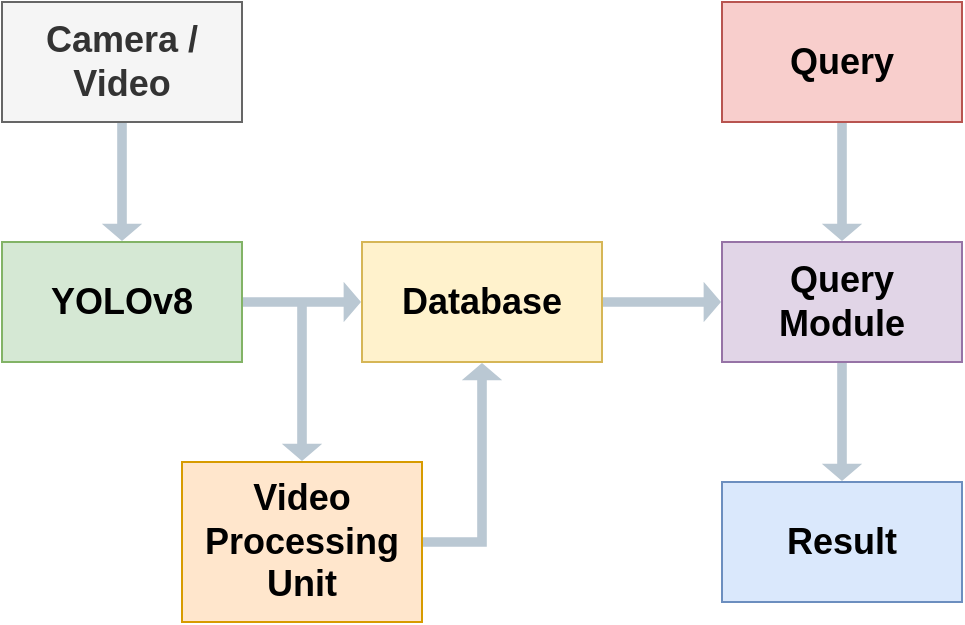 <mxfile version="24.1.0" type="github">
  <diagram name="第 1 页" id="UTuLHGuxZR27ZDXFJd-G">
    <mxGraphModel dx="563" dy="784" grid="1" gridSize="10" guides="1" tooltips="1" connect="1" arrows="1" fold="1" page="0" pageScale="1" pageWidth="827" pageHeight="1169" math="0" shadow="0">
      <root>
        <mxCell id="0" />
        <mxCell id="1" parent="0" />
        <mxCell id="bFbZyVQcEV-2A0geEAq5-1" value="&lt;font size=&quot;1&quot; style=&quot;&quot;&gt;&lt;b style=&quot;font-size: 18px;&quot;&gt;Camera / Video&lt;/b&gt;&lt;/font&gt;" style="rounded=0;whiteSpace=wrap;html=1;fillColor=#f5f5f5;strokeColor=#666666;fontColor=#333333;" vertex="1" parent="1">
          <mxGeometry x="140" y="120" width="120" height="60" as="geometry" />
        </mxCell>
        <mxCell id="bFbZyVQcEV-2A0geEAq5-2" value="&lt;font size=&quot;1&quot; style=&quot;&quot;&gt;&lt;b style=&quot;font-size: 18px;&quot;&gt;YOLOv8&lt;/b&gt;&lt;/font&gt;" style="rounded=0;whiteSpace=wrap;html=1;fillColor=#d5e8d4;strokeColor=#82b366;" vertex="1" parent="1">
          <mxGeometry x="140" y="240" width="120" height="60" as="geometry" />
        </mxCell>
        <mxCell id="bFbZyVQcEV-2A0geEAq5-3" value="&lt;font size=&quot;1&quot; style=&quot;&quot;&gt;&lt;b style=&quot;font-size: 18px;&quot;&gt;Database&lt;/b&gt;&lt;/font&gt;" style="rounded=0;whiteSpace=wrap;html=1;fillColor=#fff2cc;strokeColor=#d6b656;" vertex="1" parent="1">
          <mxGeometry x="320" y="240" width="120" height="60" as="geometry" />
        </mxCell>
        <mxCell id="bFbZyVQcEV-2A0geEAq5-4" value="&lt;font size=&quot;1&quot; style=&quot;&quot;&gt;&lt;b style=&quot;font-size: 18px;&quot;&gt;Video Processing Unit&lt;/b&gt;&lt;/font&gt;" style="rounded=0;whiteSpace=wrap;html=1;fillColor=#ffe6cc;strokeColor=#d79b00;" vertex="1" parent="1">
          <mxGeometry x="230" y="350" width="120" height="80" as="geometry" />
        </mxCell>
        <mxCell id="bFbZyVQcEV-2A0geEAq5-5" value="&lt;font size=&quot;1&quot; style=&quot;&quot;&gt;&lt;b style=&quot;font-size: 18px;&quot;&gt;Query Module&lt;/b&gt;&lt;/font&gt;" style="rounded=0;whiteSpace=wrap;html=1;fillColor=#e1d5e7;strokeColor=#9673a6;" vertex="1" parent="1">
          <mxGeometry x="500" y="240" width="120" height="60" as="geometry" />
        </mxCell>
        <mxCell id="bFbZyVQcEV-2A0geEAq5-6" value="&lt;font size=&quot;1&quot; style=&quot;&quot;&gt;&lt;b style=&quot;font-size: 18px;&quot;&gt;Result&lt;/b&gt;&lt;/font&gt;" style="rounded=0;whiteSpace=wrap;html=1;fillColor=#dae8fc;strokeColor=#6c8ebf;" vertex="1" parent="1">
          <mxGeometry x="500" y="360" width="120" height="60" as="geometry" />
        </mxCell>
        <mxCell id="bFbZyVQcEV-2A0geEAq5-7" value="&lt;font size=&quot;1&quot; style=&quot;&quot;&gt;&lt;b style=&quot;font-size: 18px;&quot;&gt;Query&lt;/b&gt;&lt;/font&gt;" style="rounded=0;whiteSpace=wrap;html=1;fillColor=#f8cecc;strokeColor=#b85450;" vertex="1" parent="1">
          <mxGeometry x="500" y="120" width="120" height="60" as="geometry" />
        </mxCell>
        <mxCell id="bFbZyVQcEV-2A0geEAq5-8" value="" style="shape=flexArrow;endArrow=classic;html=1;rounded=0;fillColor=#bac8d3;strokeColor=none;width=4.8;endSize=2.56;endWidth=14.429;entryX=0.5;entryY=0;entryDx=0;entryDy=0;exitX=0.5;exitY=1;exitDx=0;exitDy=0;" edge="1" parent="1" source="bFbZyVQcEV-2A0geEAq5-1" target="bFbZyVQcEV-2A0geEAq5-2">
          <mxGeometry width="50" height="50" relative="1" as="geometry">
            <mxPoint x="260" y="200" as="sourcePoint" />
            <mxPoint x="310" y="230" as="targetPoint" />
          </mxGeometry>
        </mxCell>
        <mxCell id="bFbZyVQcEV-2A0geEAq5-9" value="" style="shape=flexArrow;endArrow=classic;html=1;rounded=0;fillColor=#bac8d3;strokeColor=none;width=4.8;endSize=2.56;endWidth=14.429;entryX=0;entryY=0.5;entryDx=0;entryDy=0;exitX=1;exitY=0.5;exitDx=0;exitDy=0;" edge="1" parent="1" source="bFbZyVQcEV-2A0geEAq5-2" target="bFbZyVQcEV-2A0geEAq5-3">
          <mxGeometry width="50" height="50" relative="1" as="geometry">
            <mxPoint x="190" y="190" as="sourcePoint" />
            <mxPoint x="190" y="250" as="targetPoint" />
          </mxGeometry>
        </mxCell>
        <mxCell id="bFbZyVQcEV-2A0geEAq5-10" value="" style="shape=flexArrow;endArrow=classic;html=1;rounded=0;fillColor=#bac8d3;strokeColor=none;width=4.8;endSize=2.56;endWidth=14.429;entryX=0.5;entryY=0;entryDx=0;entryDy=0;" edge="1" parent="1" target="bFbZyVQcEV-2A0geEAq5-4">
          <mxGeometry width="50" height="50" relative="1" as="geometry">
            <mxPoint x="290" y="270" as="sourcePoint" />
            <mxPoint x="290" y="180" as="targetPoint" />
          </mxGeometry>
        </mxCell>
        <mxCell id="bFbZyVQcEV-2A0geEAq5-11" value="" style="shape=flexArrow;endArrow=classic;html=1;rounded=0;fillColor=#bac8d3;strokeColor=none;width=4.8;endSize=2.56;endWidth=14.429;entryX=0.5;entryY=1;entryDx=0;entryDy=0;exitX=1;exitY=0.5;exitDx=0;exitDy=0;" edge="1" parent="1" source="bFbZyVQcEV-2A0geEAq5-4" target="bFbZyVQcEV-2A0geEAq5-3">
          <mxGeometry width="50" height="50" relative="1" as="geometry">
            <mxPoint x="290" y="280" as="sourcePoint" />
            <mxPoint x="290" y="360" as="targetPoint" />
            <Array as="points">
              <mxPoint x="380" y="390" />
            </Array>
          </mxGeometry>
        </mxCell>
        <mxCell id="bFbZyVQcEV-2A0geEAq5-12" value="" style="shape=flexArrow;endArrow=classic;html=1;rounded=0;fillColor=#bac8d3;strokeColor=none;width=4.8;endSize=2.56;endWidth=14.429;entryX=0;entryY=0.5;entryDx=0;entryDy=0;exitX=1;exitY=0.5;exitDx=0;exitDy=0;" edge="1" parent="1" source="bFbZyVQcEV-2A0geEAq5-3" target="bFbZyVQcEV-2A0geEAq5-5">
          <mxGeometry width="50" height="50" relative="1" as="geometry">
            <mxPoint x="300" y="290" as="sourcePoint" />
            <mxPoint x="300" y="370" as="targetPoint" />
          </mxGeometry>
        </mxCell>
        <mxCell id="bFbZyVQcEV-2A0geEAq5-13" value="" style="shape=flexArrow;endArrow=classic;html=1;rounded=0;fillColor=#bac8d3;strokeColor=none;width=4.8;endSize=2.56;endWidth=14.429;entryX=0.5;entryY=0;entryDx=0;entryDy=0;exitX=0.5;exitY=1;exitDx=0;exitDy=0;" edge="1" parent="1" source="bFbZyVQcEV-2A0geEAq5-7" target="bFbZyVQcEV-2A0geEAq5-5">
          <mxGeometry width="50" height="50" relative="1" as="geometry">
            <mxPoint x="430" y="280" as="sourcePoint" />
            <mxPoint x="510" y="280" as="targetPoint" />
          </mxGeometry>
        </mxCell>
        <mxCell id="bFbZyVQcEV-2A0geEAq5-14" value="" style="shape=flexArrow;endArrow=classic;html=1;rounded=0;fillColor=#bac8d3;strokeColor=none;width=4.8;endSize=2.56;endWidth=14.429;entryX=0.5;entryY=0;entryDx=0;entryDy=0;exitX=0.5;exitY=1;exitDx=0;exitDy=0;" edge="1" parent="1" source="bFbZyVQcEV-2A0geEAq5-5" target="bFbZyVQcEV-2A0geEAq5-6">
          <mxGeometry width="50" height="50" relative="1" as="geometry">
            <mxPoint x="570" y="190" as="sourcePoint" />
            <mxPoint x="570" y="250" as="targetPoint" />
          </mxGeometry>
        </mxCell>
      </root>
    </mxGraphModel>
  </diagram>
</mxfile>
